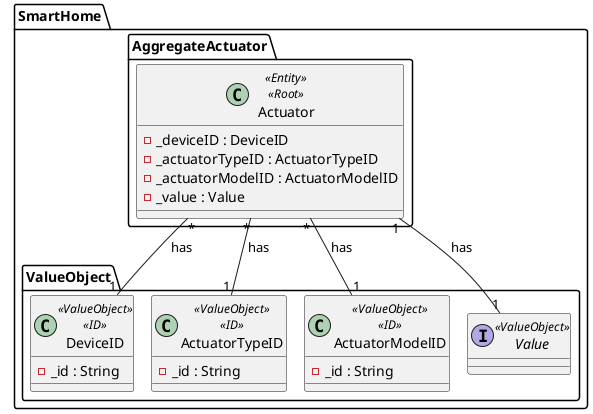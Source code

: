 @startuml
'https://plantuml.com/class-diagram
!pragma layout smetana

package SmartHome.AggregateActuator {
    class Actuator <<Entity>> <<Root>> {
        - _deviceID : DeviceID
        - _actuatorTypeID : ActuatorTypeID
        - _actuatorModelID : ActuatorModelID
        - _value : Value
    }
}

package SmartHome.ValueObject {
    class DeviceID <<ValueObject>> <<ID>> {
        - _id : String
    }

    class ActuatorTypeID <<ValueObject>> <<ID>> {
        - _id : String
    }
    class ActuatorModelID <<ValueObject>> <<ID>> {
        - _id : String
    }

    interface Value <<ValueObject>>{
    }
}

Actuator "*" -- "1" ActuatorTypeID : has
Actuator "*" -- "1" ActuatorModelID : has
Actuator "1" -- "1" Value : has
Actuator "*" -- "1" DeviceID : has


@enduml